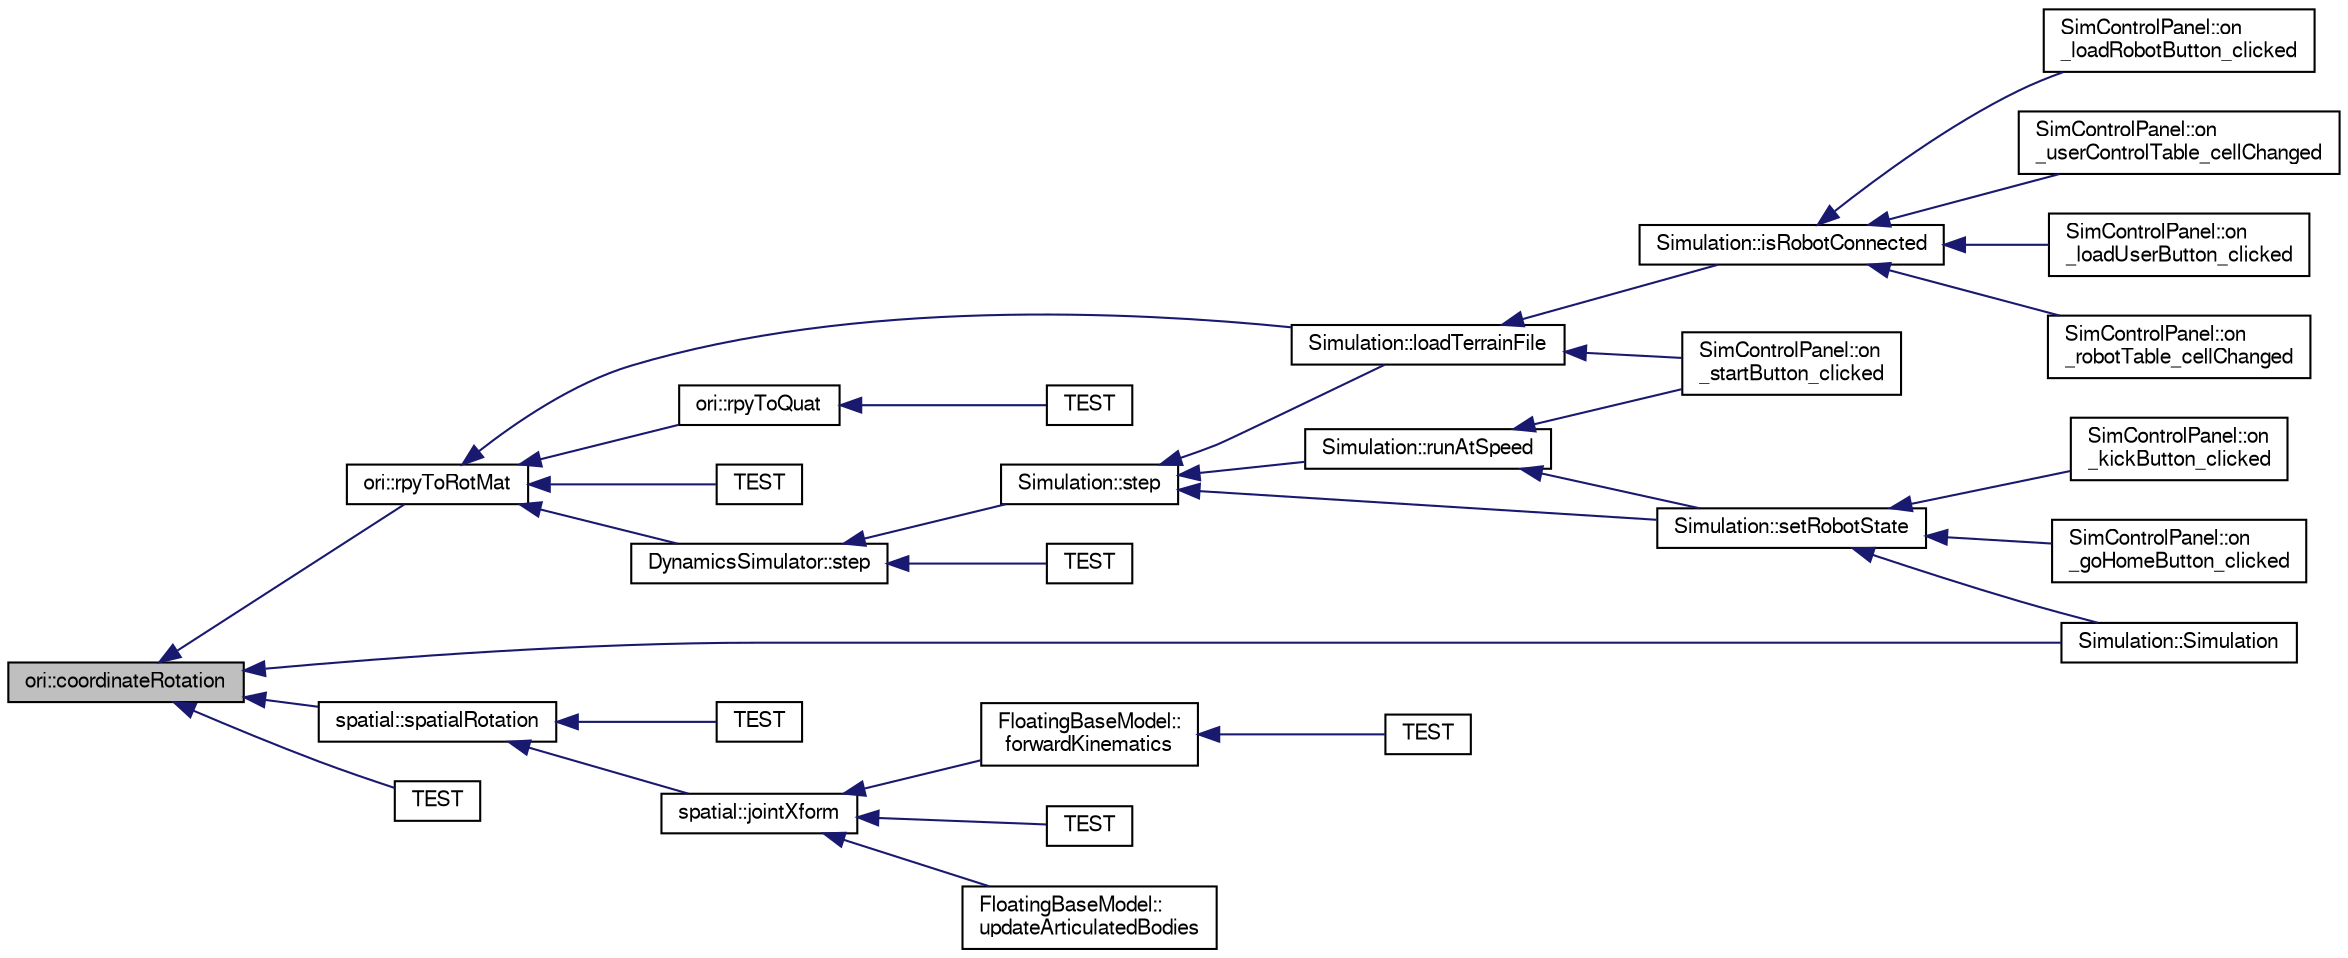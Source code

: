 digraph "ori::coordinateRotation"
{
  edge [fontname="FreeSans",fontsize="10",labelfontname="FreeSans",labelfontsize="10"];
  node [fontname="FreeSans",fontsize="10",shape=record];
  rankdir="LR";
  Node1 [label="ori::coordinateRotation",height=0.2,width=0.4,color="black", fillcolor="grey75", style="filled", fontcolor="black"];
  Node1 -> Node2 [dir="back",color="midnightblue",fontsize="10",style="solid",fontname="FreeSans"];
  Node2 [label="ori::rpyToRotMat",height=0.2,width=0.4,color="black", fillcolor="white", style="filled",URL="$da/d9b/namespaceori.html#add867f41c8046a8bba05611e25c8dfcd"];
  Node2 -> Node3 [dir="back",color="midnightblue",fontsize="10",style="solid",fontname="FreeSans"];
  Node3 [label="DynamicsSimulator::step",height=0.2,width=0.4,color="black", fillcolor="white", style="filled",URL="$d7/d9c/class_dynamics_simulator.html#a84b25acaf7edf23f4f437a96a0d8ba05",tooltip="Initialize simulator with given model. "];
  Node3 -> Node4 [dir="back",color="midnightblue",fontsize="10",style="solid",fontname="FreeSans"];
  Node4 [label="Simulation::step",height=0.2,width=0.4,color="black", fillcolor="white", style="filled",URL="$dd/d14/class_simulation.html#a5474b99a1471e382b2e6a87adff814dc"];
  Node4 -> Node5 [dir="back",color="midnightblue",fontsize="10",style="solid",fontname="FreeSans"];
  Node5 [label="Simulation::runAtSpeed",height=0.2,width=0.4,color="black", fillcolor="white", style="filled",URL="$dd/d14/class_simulation.html#a34b590ee1fed73b2b6aaf3d2bcf3da0c"];
  Node5 -> Node6 [dir="back",color="midnightblue",fontsize="10",style="solid",fontname="FreeSans"];
  Node6 [label="SimControlPanel::on\l_startButton_clicked",height=0.2,width=0.4,color="black", fillcolor="white", style="filled",URL="$d1/d22/class_sim_control_panel.html#afdfa6b365805d23d5438862de97856ae"];
  Node5 -> Node7 [dir="back",color="midnightblue",fontsize="10",style="solid",fontname="FreeSans"];
  Node7 [label="Simulation::setRobotState",height=0.2,width=0.4,color="black", fillcolor="white", style="filled",URL="$dd/d14/class_simulation.html#a8a3a6fa9691b58d5dc614d98b8e4fefb"];
  Node7 -> Node8 [dir="back",color="midnightblue",fontsize="10",style="solid",fontname="FreeSans"];
  Node8 [label="SimControlPanel::on\l_goHomeButton_clicked",height=0.2,width=0.4,color="black", fillcolor="white", style="filled",URL="$d1/d22/class_sim_control_panel.html#a9fd8fa720052f15525637834f456c465"];
  Node7 -> Node9 [dir="back",color="midnightblue",fontsize="10",style="solid",fontname="FreeSans"];
  Node9 [label="SimControlPanel::on\l_kickButton_clicked",height=0.2,width=0.4,color="black", fillcolor="white", style="filled",URL="$d1/d22/class_sim_control_panel.html#a18191363c7461cd1af623e790df2e71e"];
  Node7 -> Node10 [dir="back",color="midnightblue",fontsize="10",style="solid",fontname="FreeSans"];
  Node10 [label="Simulation::Simulation",height=0.2,width=0.4,color="black", fillcolor="white", style="filled",URL="$dd/d14/class_simulation.html#a6bf59d648bef2114a09ea3d81998ee3e"];
  Node4 -> Node11 [dir="back",color="midnightblue",fontsize="10",style="solid",fontname="FreeSans"];
  Node11 [label="Simulation::loadTerrainFile",height=0.2,width=0.4,color="black", fillcolor="white", style="filled",URL="$dd/d14/class_simulation.html#ad3b3a11e3a8d6e2119dbcf538802d5cf"];
  Node11 -> Node6 [dir="back",color="midnightblue",fontsize="10",style="solid",fontname="FreeSans"];
  Node11 -> Node12 [dir="back",color="midnightblue",fontsize="10",style="solid",fontname="FreeSans"];
  Node12 [label="Simulation::isRobotConnected",height=0.2,width=0.4,color="black", fillcolor="white", style="filled",URL="$dd/d14/class_simulation.html#a84d72d5cddf1b6b5dbbe94f83a448958"];
  Node12 -> Node13 [dir="back",color="midnightblue",fontsize="10",style="solid",fontname="FreeSans"];
  Node13 [label="SimControlPanel::on\l_robotTable_cellChanged",height=0.2,width=0.4,color="black", fillcolor="white", style="filled",URL="$d1/d22/class_sim_control_panel.html#aac45ac89880d2d316de41365cd6b7cfb"];
  Node12 -> Node14 [dir="back",color="midnightblue",fontsize="10",style="solid",fontname="FreeSans"];
  Node14 [label="SimControlPanel::on\l_loadRobotButton_clicked",height=0.2,width=0.4,color="black", fillcolor="white", style="filled",URL="$d1/d22/class_sim_control_panel.html#a932918fe9325002dec7f5585c4bfc4f3"];
  Node12 -> Node15 [dir="back",color="midnightblue",fontsize="10",style="solid",fontname="FreeSans"];
  Node15 [label="SimControlPanel::on\l_userControlTable_cellChanged",height=0.2,width=0.4,color="black", fillcolor="white", style="filled",URL="$d1/d22/class_sim_control_panel.html#a0228e09f693480d3975515c2536dd9d2"];
  Node12 -> Node16 [dir="back",color="midnightblue",fontsize="10",style="solid",fontname="FreeSans"];
  Node16 [label="SimControlPanel::on\l_loadUserButton_clicked",height=0.2,width=0.4,color="black", fillcolor="white", style="filled",URL="$d1/d22/class_sim_control_panel.html#a9a891de8902696e8c1775978d517ed58"];
  Node4 -> Node7 [dir="back",color="midnightblue",fontsize="10",style="solid",fontname="FreeSans"];
  Node3 -> Node17 [dir="back",color="midnightblue",fontsize="10",style="solid",fontname="FreeSans"];
  Node17 [label="TEST",height=0.2,width=0.4,color="black", fillcolor="white", style="filled",URL="$db/d42/test__dynamics_8cpp.html#a16862d36f498fdadc152242d8ad83d8e"];
  Node2 -> Node18 [dir="back",color="midnightblue",fontsize="10",style="solid",fontname="FreeSans"];
  Node18 [label="ori::rpyToQuat",height=0.2,width=0.4,color="black", fillcolor="white", style="filled",URL="$da/d9b/namespaceori.html#ade40aba34aa5e6b4f82753eb3c63d16a"];
  Node18 -> Node19 [dir="back",color="midnightblue",fontsize="10",style="solid",fontname="FreeSans"];
  Node19 [label="TEST",height=0.2,width=0.4,color="black", fillcolor="white", style="filled",URL="$d6/d6e/test__mini__cheetah__model_8cpp.html#ae15c69cb4f98e6a32d74511320aac05c"];
  Node2 -> Node11 [dir="back",color="midnightblue",fontsize="10",style="solid",fontname="FreeSans"];
  Node2 -> Node20 [dir="back",color="midnightblue",fontsize="10",style="solid",fontname="FreeSans"];
  Node20 [label="TEST",height=0.2,width=0.4,color="black", fillcolor="white", style="filled",URL="$d4/d07/test__orientation__tools_8cpp.html#af3de9a46e9a7ad49c833729bf7f09285"];
  Node1 -> Node10 [dir="back",color="midnightblue",fontsize="10",style="solid",fontname="FreeSans"];
  Node1 -> Node21 [dir="back",color="midnightblue",fontsize="10",style="solid",fontname="FreeSans"];
  Node21 [label="spatial::spatialRotation",height=0.2,width=0.4,color="black", fillcolor="white", style="filled",URL="$de/d1a/namespacespatial.html#acab0e3d82f9a5385d482b83f2ee88eb1"];
  Node21 -> Node22 [dir="back",color="midnightblue",fontsize="10",style="solid",fontname="FreeSans"];
  Node22 [label="spatial::jointXform",height=0.2,width=0.4,color="black", fillcolor="white", style="filled",URL="$de/d1a/namespacespatial.html#a6440807f3b1854b1708f49048331811a"];
  Node22 -> Node23 [dir="back",color="midnightblue",fontsize="10",style="solid",fontname="FreeSans"];
  Node23 [label="FloatingBaseModel::\lupdateArticulatedBodies",height=0.2,width=0.4,color="black", fillcolor="white", style="filled",URL="$d6/db1/class_floating_base_model.html#aad1c033e1d94d42ee028accaf6a48b1e"];
  Node22 -> Node24 [dir="back",color="midnightblue",fontsize="10",style="solid",fontname="FreeSans"];
  Node24 [label="FloatingBaseModel::\lforwardKinematics",height=0.2,width=0.4,color="black", fillcolor="white", style="filled",URL="$d6/db1/class_floating_base_model.html#a4c4c27d3bc26c3ad1a3306d16b57f085"];
  Node24 -> Node25 [dir="back",color="midnightblue",fontsize="10",style="solid",fontname="FreeSans"];
  Node25 [label="TEST",height=0.2,width=0.4,color="black", fillcolor="white", style="filled",URL="$d4/dc6/test__cheetah3__model_8cpp.html#ae0a791e1383a7227ea33c31f94bca12d"];
  Node22 -> Node26 [dir="back",color="midnightblue",fontsize="10",style="solid",fontname="FreeSans"];
  Node26 [label="TEST",height=0.2,width=0.4,color="black", fillcolor="white", style="filled",URL="$d3/dc1/test__spatial_8cpp.html#af8aab3878bce7ae92c3a4f8a72a7ac0b"];
  Node21 -> Node27 [dir="back",color="midnightblue",fontsize="10",style="solid",fontname="FreeSans"];
  Node27 [label="TEST",height=0.2,width=0.4,color="black", fillcolor="white", style="filled",URL="$d3/dc1/test__spatial_8cpp.html#af1aa40131d8b910903a4fcc89fa4166a"];
  Node1 -> Node28 [dir="back",color="midnightblue",fontsize="10",style="solid",fontname="FreeSans"];
  Node28 [label="TEST",height=0.2,width=0.4,color="black", fillcolor="white", style="filled",URL="$d4/dc6/test__cheetah3__model_8cpp.html#a7598956e2c6b4bdb4bf66715f572984c"];
}
